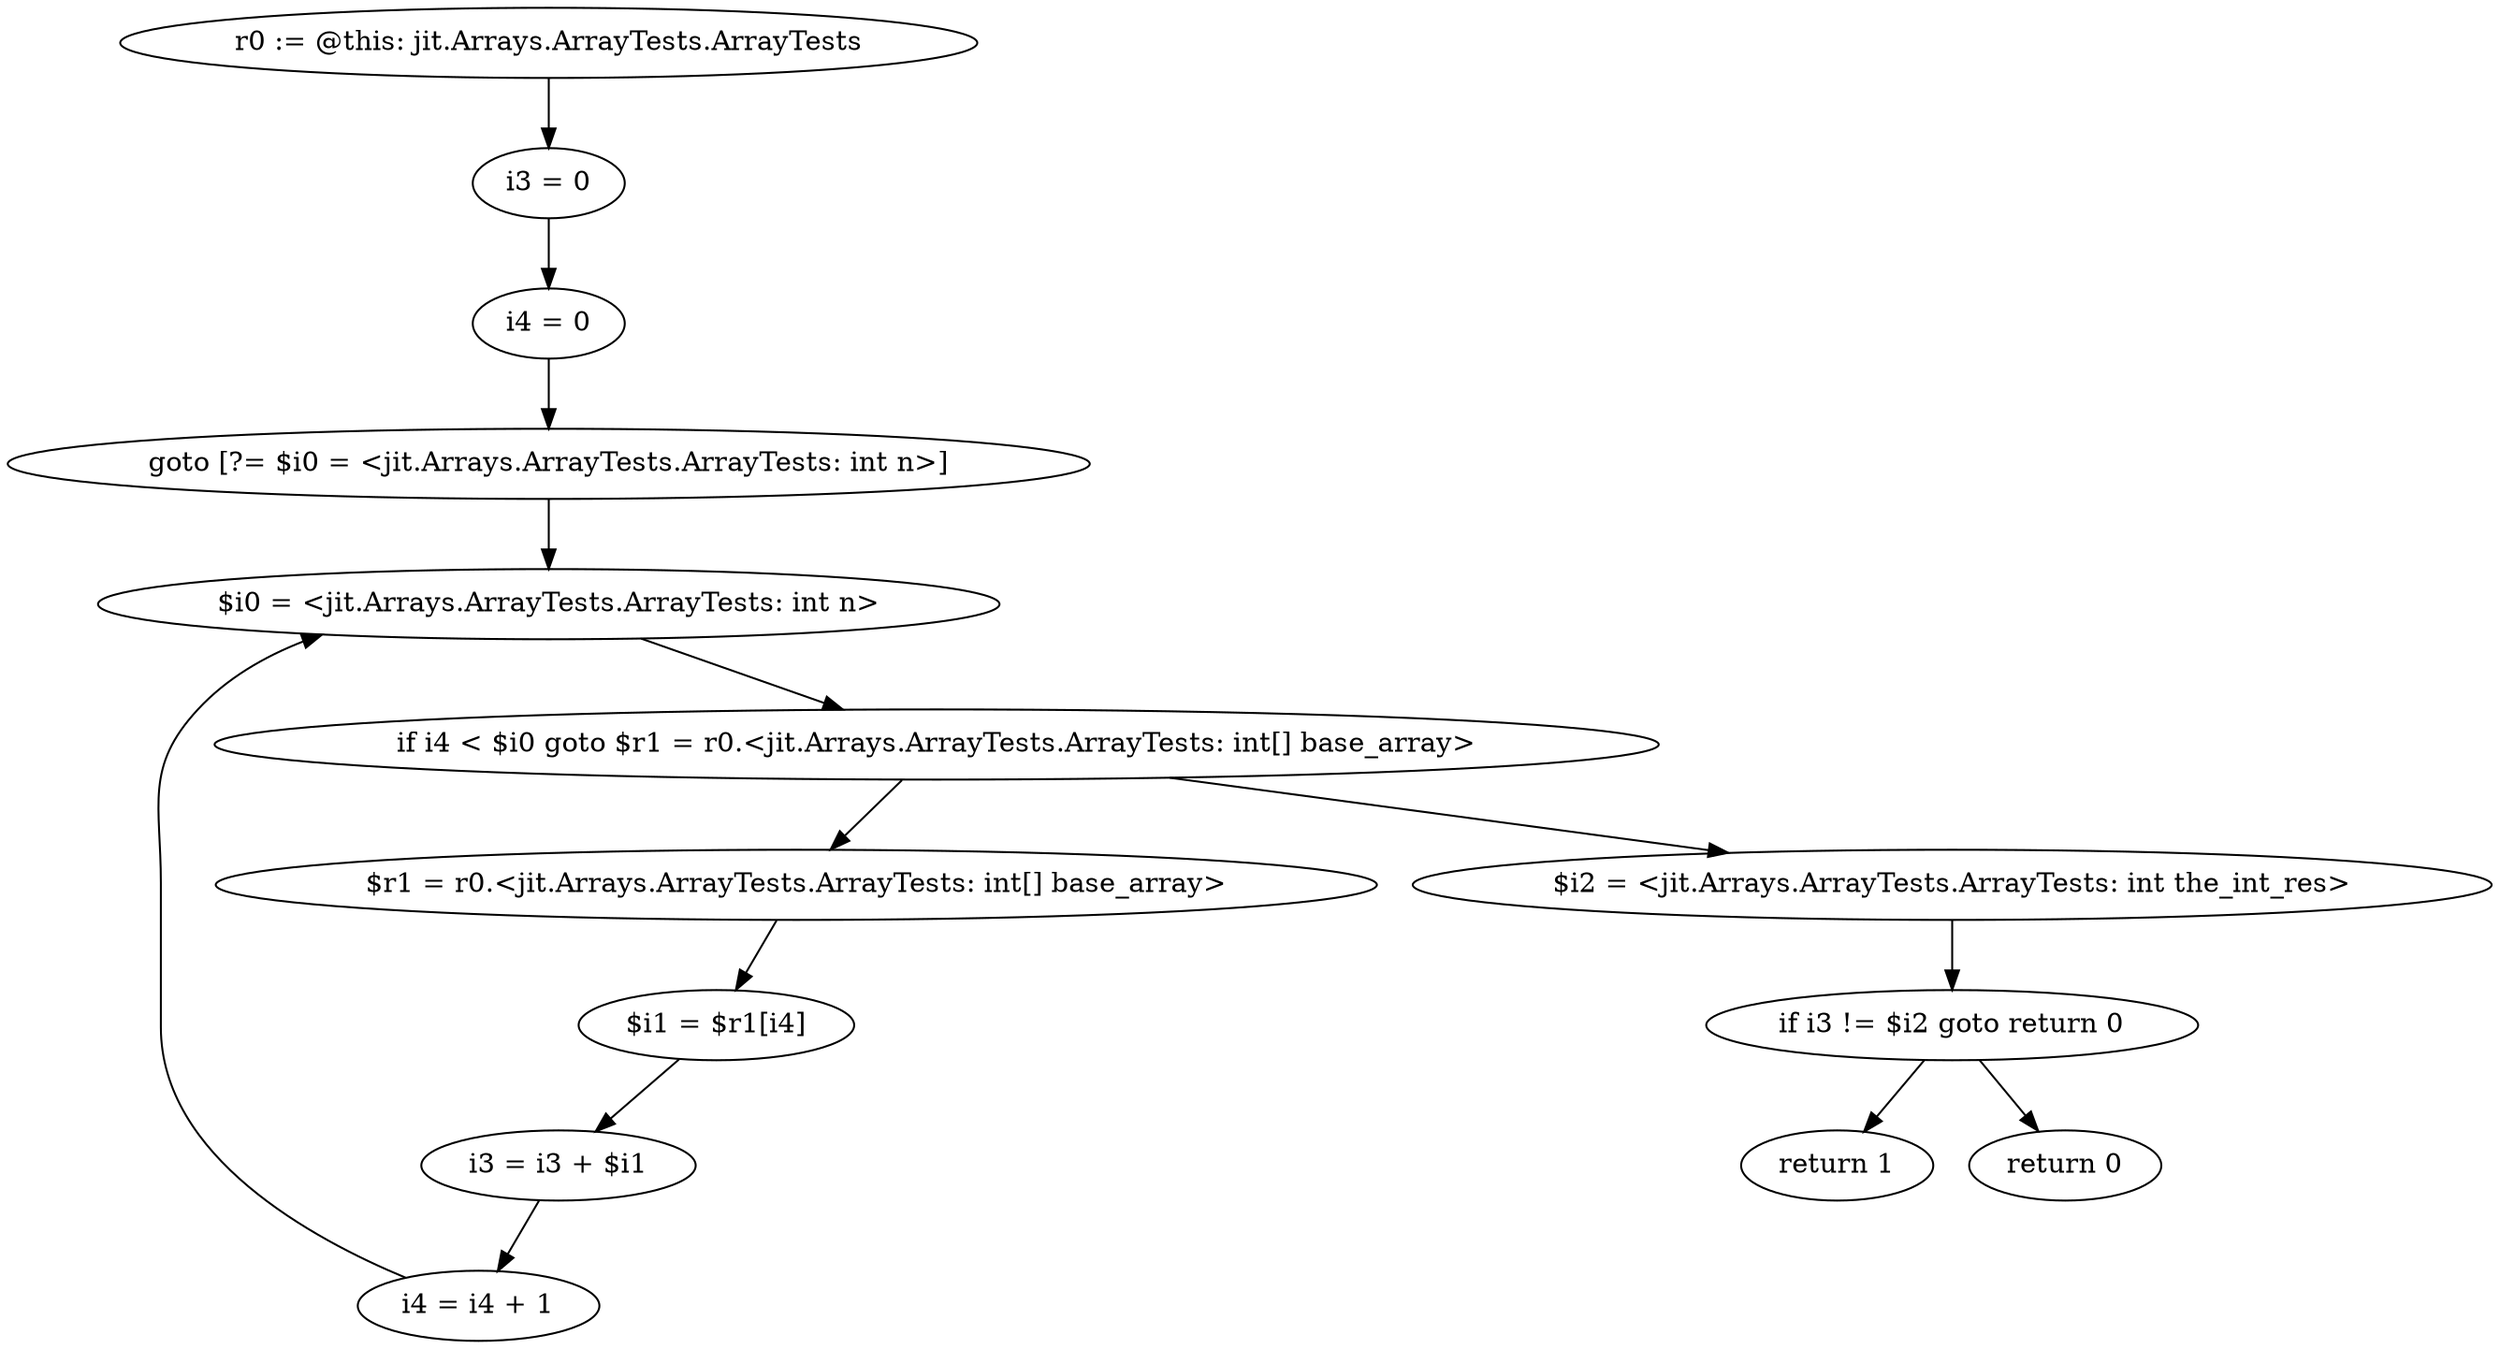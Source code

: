 digraph "unitGraph" {
    "r0 := @this: jit.Arrays.ArrayTests.ArrayTests"
    "i3 = 0"
    "i4 = 0"
    "goto [?= $i0 = <jit.Arrays.ArrayTests.ArrayTests: int n>]"
    "$r1 = r0.<jit.Arrays.ArrayTests.ArrayTests: int[] base_array>"
    "$i1 = $r1[i4]"
    "i3 = i3 + $i1"
    "i4 = i4 + 1"
    "$i0 = <jit.Arrays.ArrayTests.ArrayTests: int n>"
    "if i4 < $i0 goto $r1 = r0.<jit.Arrays.ArrayTests.ArrayTests: int[] base_array>"
    "$i2 = <jit.Arrays.ArrayTests.ArrayTests: int the_int_res>"
    "if i3 != $i2 goto return 0"
    "return 1"
    "return 0"
    "r0 := @this: jit.Arrays.ArrayTests.ArrayTests"->"i3 = 0";
    "i3 = 0"->"i4 = 0";
    "i4 = 0"->"goto [?= $i0 = <jit.Arrays.ArrayTests.ArrayTests: int n>]";
    "goto [?= $i0 = <jit.Arrays.ArrayTests.ArrayTests: int n>]"->"$i0 = <jit.Arrays.ArrayTests.ArrayTests: int n>";
    "$r1 = r0.<jit.Arrays.ArrayTests.ArrayTests: int[] base_array>"->"$i1 = $r1[i4]";
    "$i1 = $r1[i4]"->"i3 = i3 + $i1";
    "i3 = i3 + $i1"->"i4 = i4 + 1";
    "i4 = i4 + 1"->"$i0 = <jit.Arrays.ArrayTests.ArrayTests: int n>";
    "$i0 = <jit.Arrays.ArrayTests.ArrayTests: int n>"->"if i4 < $i0 goto $r1 = r0.<jit.Arrays.ArrayTests.ArrayTests: int[] base_array>";
    "if i4 < $i0 goto $r1 = r0.<jit.Arrays.ArrayTests.ArrayTests: int[] base_array>"->"$i2 = <jit.Arrays.ArrayTests.ArrayTests: int the_int_res>";
    "if i4 < $i0 goto $r1 = r0.<jit.Arrays.ArrayTests.ArrayTests: int[] base_array>"->"$r1 = r0.<jit.Arrays.ArrayTests.ArrayTests: int[] base_array>";
    "$i2 = <jit.Arrays.ArrayTests.ArrayTests: int the_int_res>"->"if i3 != $i2 goto return 0";
    "if i3 != $i2 goto return 0"->"return 1";
    "if i3 != $i2 goto return 0"->"return 0";
}
